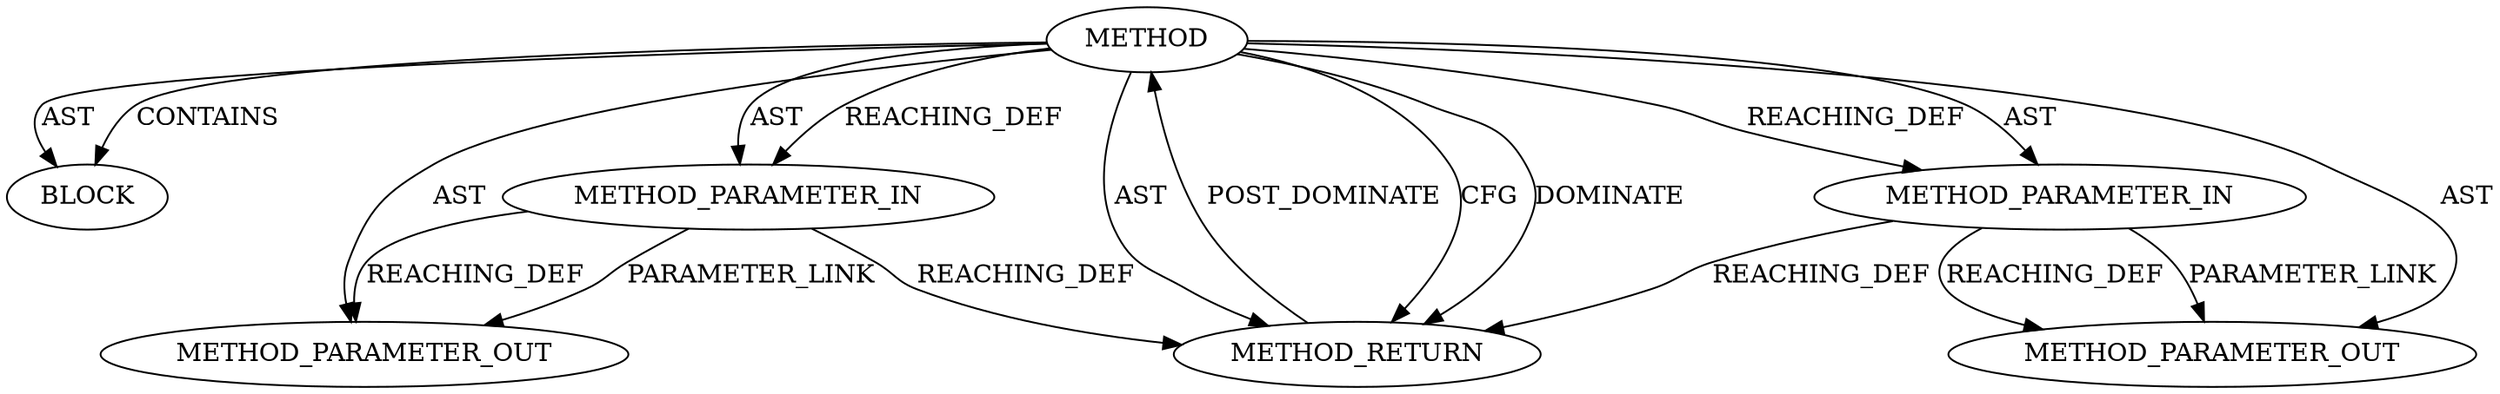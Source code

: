 digraph {
  25214 [label=BLOCK ORDER=1 ARGUMENT_INDEX=1 CODE="<empty>" TYPE_FULL_NAME="ANY"]
  25211 [label=METHOD AST_PARENT_TYPE="NAMESPACE_BLOCK" AST_PARENT_FULL_NAME="<global>" ORDER=0 CODE="<empty>" FULL_NAME="<operator>.and" IS_EXTERNAL=true FILENAME="<empty>" SIGNATURE="" NAME="<operator>.and"]
  25212 [label=METHOD_PARAMETER_IN ORDER=1 CODE="p1" IS_VARIADIC=false TYPE_FULL_NAME="ANY" EVALUATION_STRATEGY="BY_VALUE" INDEX=1 NAME="p1"]
  25213 [label=METHOD_PARAMETER_IN ORDER=2 CODE="p2" IS_VARIADIC=false TYPE_FULL_NAME="ANY" EVALUATION_STRATEGY="BY_VALUE" INDEX=2 NAME="p2"]
  27090 [label=METHOD_PARAMETER_OUT ORDER=2 CODE="p2" IS_VARIADIC=false TYPE_FULL_NAME="ANY" EVALUATION_STRATEGY="BY_VALUE" INDEX=2 NAME="p2"]
  27089 [label=METHOD_PARAMETER_OUT ORDER=1 CODE="p1" IS_VARIADIC=false TYPE_FULL_NAME="ANY" EVALUATION_STRATEGY="BY_VALUE" INDEX=1 NAME="p1"]
  25215 [label=METHOD_RETURN ORDER=2 CODE="RET" TYPE_FULL_NAME="ANY" EVALUATION_STRATEGY="BY_VALUE"]
  25211 -> 25215 [label=AST ]
  25211 -> 27089 [label=AST ]
  25213 -> 25215 [label=REACHING_DEF VARIABLE="p2"]
  25211 -> 25215 [label=CFG ]
  25215 -> 25211 [label=POST_DOMINATE ]
  25211 -> 25214 [label=AST ]
  25211 -> 25213 [label=REACHING_DEF VARIABLE=""]
  25213 -> 27090 [label=PARAMETER_LINK ]
  25211 -> 27090 [label=AST ]
  25211 -> 25213 [label=AST ]
  25213 -> 27090 [label=REACHING_DEF VARIABLE="p2"]
  25211 -> 25212 [label=AST ]
  25212 -> 27089 [label=REACHING_DEF VARIABLE="p1"]
  25211 -> 25212 [label=REACHING_DEF VARIABLE=""]
  25211 -> 25215 [label=DOMINATE ]
  25212 -> 25215 [label=REACHING_DEF VARIABLE="p1"]
  25212 -> 27089 [label=PARAMETER_LINK ]
  25211 -> 25214 [label=CONTAINS ]
}
